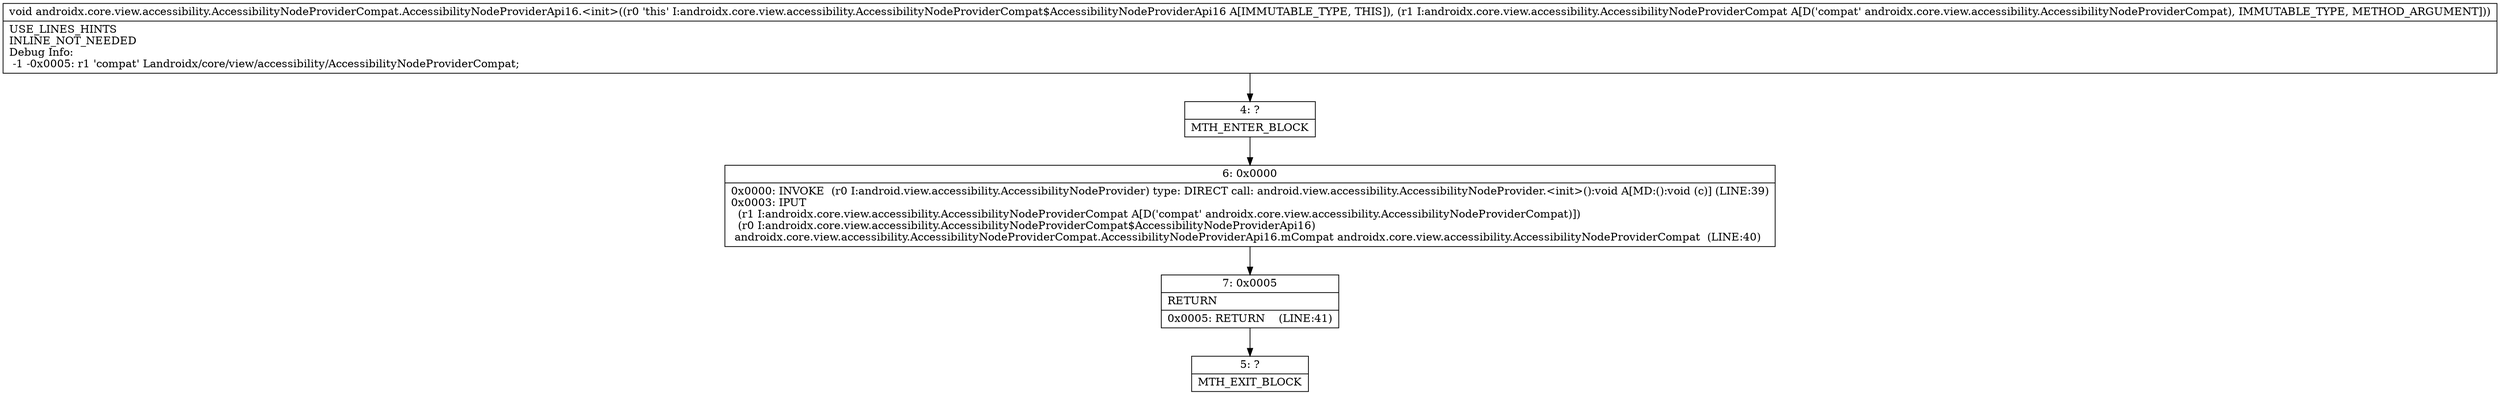 digraph "CFG forandroidx.core.view.accessibility.AccessibilityNodeProviderCompat.AccessibilityNodeProviderApi16.\<init\>(Landroidx\/core\/view\/accessibility\/AccessibilityNodeProviderCompat;)V" {
Node_4 [shape=record,label="{4\:\ ?|MTH_ENTER_BLOCK\l}"];
Node_6 [shape=record,label="{6\:\ 0x0000|0x0000: INVOKE  (r0 I:android.view.accessibility.AccessibilityNodeProvider) type: DIRECT call: android.view.accessibility.AccessibilityNodeProvider.\<init\>():void A[MD:():void (c)] (LINE:39)\l0x0003: IPUT  \l  (r1 I:androidx.core.view.accessibility.AccessibilityNodeProviderCompat A[D('compat' androidx.core.view.accessibility.AccessibilityNodeProviderCompat)])\l  (r0 I:androidx.core.view.accessibility.AccessibilityNodeProviderCompat$AccessibilityNodeProviderApi16)\l androidx.core.view.accessibility.AccessibilityNodeProviderCompat.AccessibilityNodeProviderApi16.mCompat androidx.core.view.accessibility.AccessibilityNodeProviderCompat  (LINE:40)\l}"];
Node_7 [shape=record,label="{7\:\ 0x0005|RETURN\l|0x0005: RETURN    (LINE:41)\l}"];
Node_5 [shape=record,label="{5\:\ ?|MTH_EXIT_BLOCK\l}"];
MethodNode[shape=record,label="{void androidx.core.view.accessibility.AccessibilityNodeProviderCompat.AccessibilityNodeProviderApi16.\<init\>((r0 'this' I:androidx.core.view.accessibility.AccessibilityNodeProviderCompat$AccessibilityNodeProviderApi16 A[IMMUTABLE_TYPE, THIS]), (r1 I:androidx.core.view.accessibility.AccessibilityNodeProviderCompat A[D('compat' androidx.core.view.accessibility.AccessibilityNodeProviderCompat), IMMUTABLE_TYPE, METHOD_ARGUMENT]))  | USE_LINES_HINTS\lINLINE_NOT_NEEDED\lDebug Info:\l  \-1 \-0x0005: r1 'compat' Landroidx\/core\/view\/accessibility\/AccessibilityNodeProviderCompat;\l}"];
MethodNode -> Node_4;Node_4 -> Node_6;
Node_6 -> Node_7;
Node_7 -> Node_5;
}


